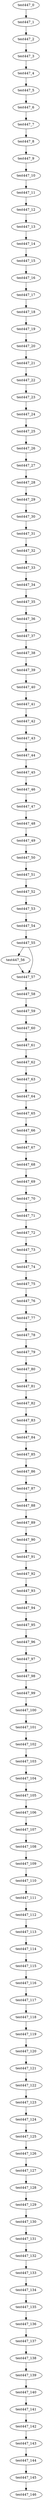 digraph G {
test447_0->test447_1;
test447_1->test447_2;
test447_2->test447_3;
test447_3->test447_4;
test447_4->test447_5;
test447_5->test447_6;
test447_6->test447_7;
test447_7->test447_8;
test447_8->test447_9;
test447_9->test447_10;
test447_10->test447_11;
test447_11->test447_12;
test447_12->test447_13;
test447_13->test447_14;
test447_14->test447_15;
test447_15->test447_16;
test447_16->test447_17;
test447_17->test447_18;
test447_18->test447_19;
test447_19->test447_20;
test447_20->test447_21;
test447_21->test447_22;
test447_22->test447_23;
test447_23->test447_24;
test447_24->test447_25;
test447_25->test447_26;
test447_26->test447_27;
test447_27->test447_28;
test447_28->test447_29;
test447_29->test447_30;
test447_30->test447_31;
test447_31->test447_32;
test447_32->test447_33;
test447_33->test447_34;
test447_34->test447_35;
test447_35->test447_36;
test447_36->test447_37;
test447_37->test447_38;
test447_38->test447_39;
test447_39->test447_40;
test447_40->test447_41;
test447_41->test447_42;
test447_42->test447_43;
test447_43->test447_44;
test447_44->test447_45;
test447_45->test447_46;
test447_46->test447_47;
test447_47->test447_48;
test447_48->test447_49;
test447_49->test447_50;
test447_50->test447_51;
test447_51->test447_52;
test447_52->test447_53;
test447_53->test447_54;
test447_54->test447_55;
test447_55->test447_56;
test447_55->test447_57;
test447_56->test447_57;
test447_57->test447_58;
test447_58->test447_59;
test447_59->test447_60;
test447_60->test447_61;
test447_61->test447_62;
test447_62->test447_63;
test447_63->test447_64;
test447_64->test447_65;
test447_65->test447_66;
test447_66->test447_67;
test447_67->test447_68;
test447_68->test447_69;
test447_69->test447_70;
test447_70->test447_71;
test447_71->test447_72;
test447_72->test447_73;
test447_73->test447_74;
test447_74->test447_75;
test447_75->test447_76;
test447_76->test447_77;
test447_77->test447_78;
test447_78->test447_79;
test447_79->test447_80;
test447_80->test447_81;
test447_81->test447_82;
test447_82->test447_83;
test447_83->test447_84;
test447_84->test447_85;
test447_85->test447_86;
test447_86->test447_87;
test447_87->test447_88;
test447_88->test447_89;
test447_89->test447_90;
test447_90->test447_91;
test447_91->test447_92;
test447_92->test447_93;
test447_93->test447_94;
test447_94->test447_95;
test447_95->test447_96;
test447_96->test447_97;
test447_97->test447_98;
test447_98->test447_99;
test447_99->test447_100;
test447_100->test447_101;
test447_101->test447_102;
test447_102->test447_103;
test447_103->test447_104;
test447_104->test447_105;
test447_105->test447_106;
test447_106->test447_107;
test447_107->test447_108;
test447_108->test447_109;
test447_109->test447_110;
test447_110->test447_111;
test447_111->test447_112;
test447_112->test447_113;
test447_113->test447_114;
test447_114->test447_115;
test447_115->test447_116;
test447_116->test447_117;
test447_117->test447_118;
test447_118->test447_119;
test447_119->test447_120;
test447_120->test447_121;
test447_121->test447_122;
test447_122->test447_123;
test447_123->test447_124;
test447_124->test447_125;
test447_125->test447_126;
test447_126->test447_127;
test447_127->test447_128;
test447_128->test447_129;
test447_129->test447_130;
test447_130->test447_131;
test447_131->test447_132;
test447_132->test447_133;
test447_133->test447_134;
test447_134->test447_135;
test447_135->test447_136;
test447_136->test447_137;
test447_137->test447_138;
test447_138->test447_139;
test447_139->test447_140;
test447_140->test447_141;
test447_141->test447_142;
test447_142->test447_143;
test447_143->test447_144;
test447_144->test447_145;
test447_145->test447_146;

}

